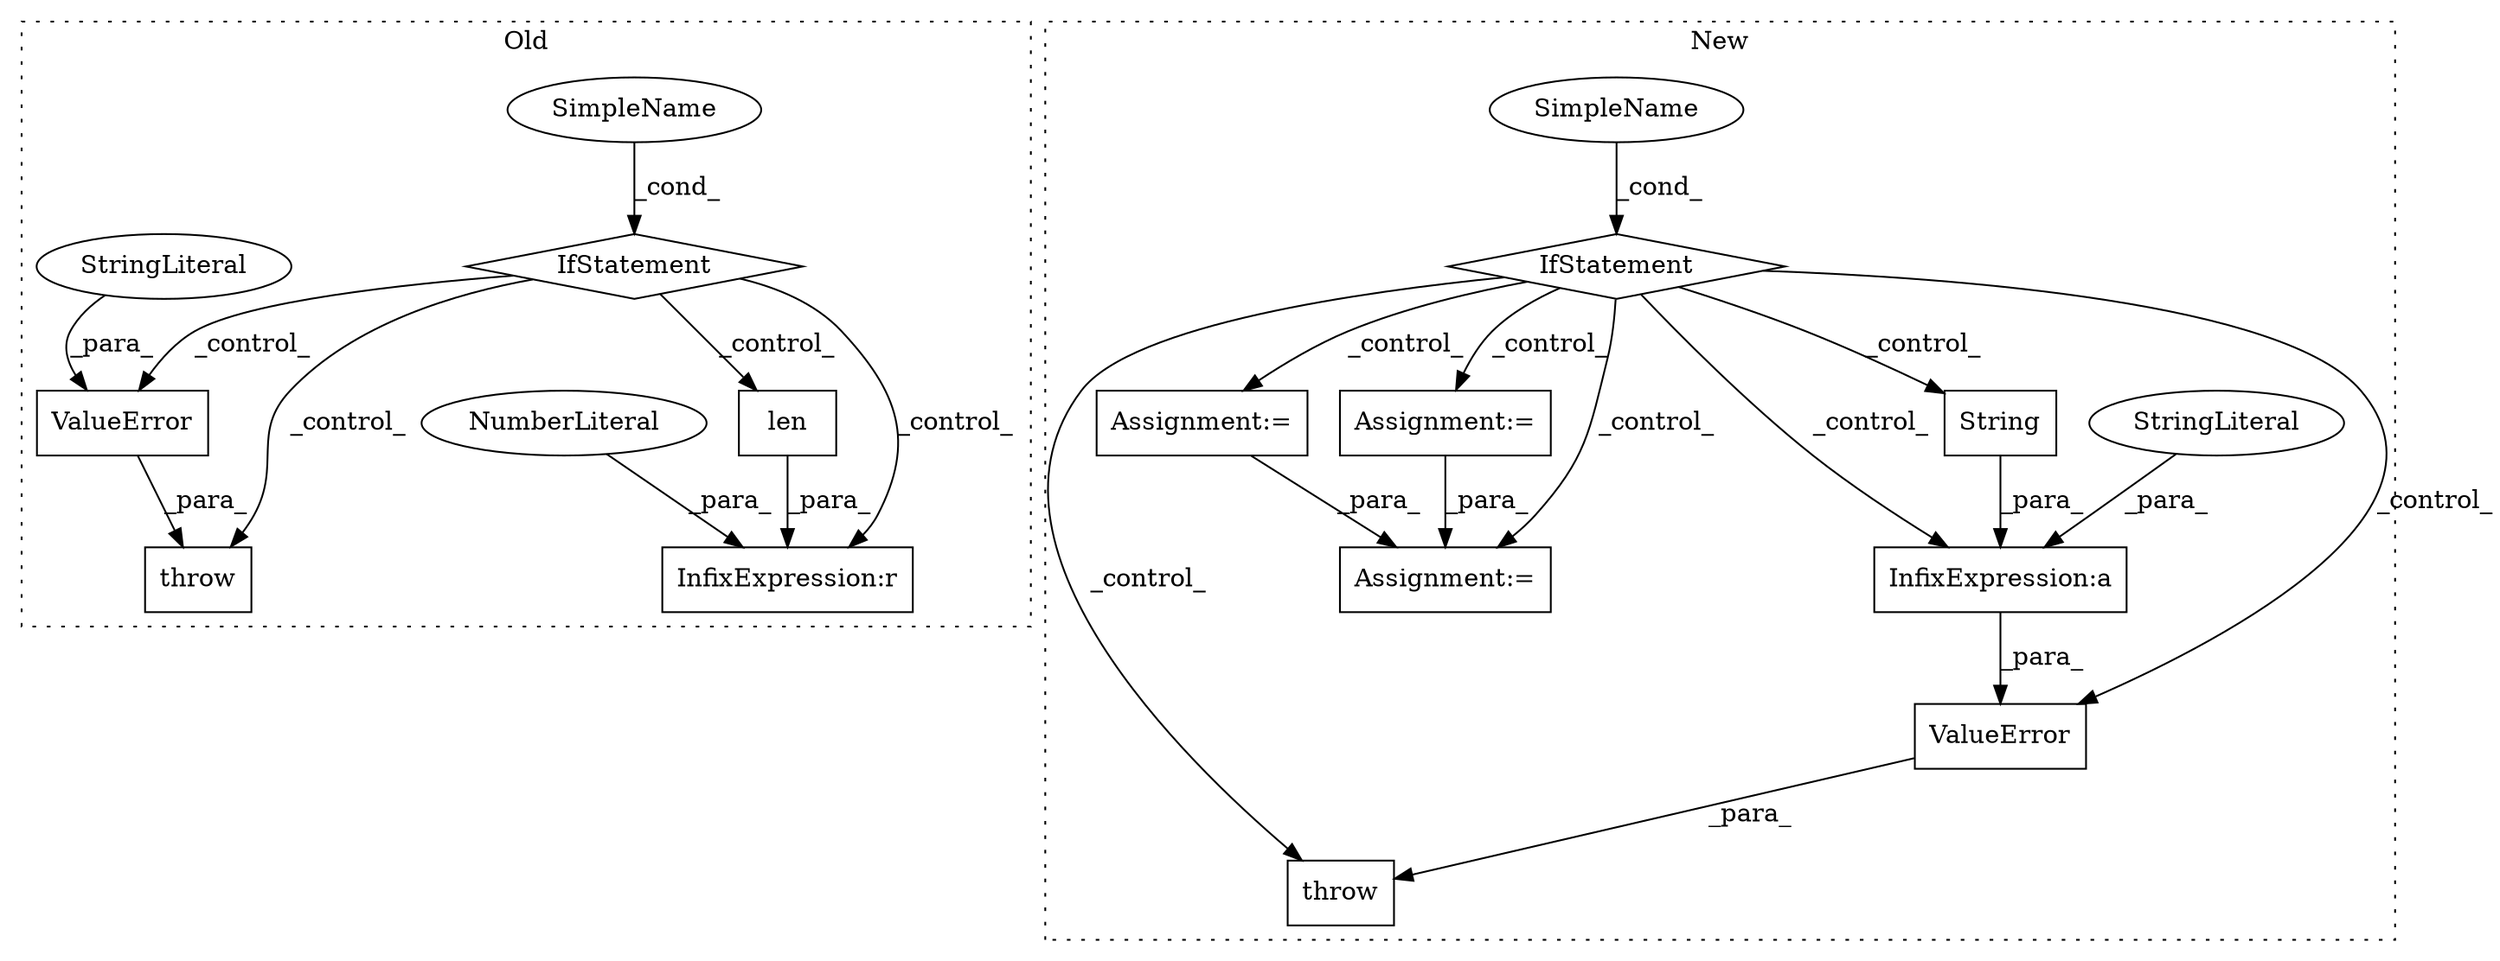 digraph G {
subgraph cluster0 {
1 [label="len" a="32" s="46266,46286" l="4,1" shape="box"];
9 [label="SimpleName" a="42" s="" l="" shape="ellipse"];
10 [label="InfixExpression:r" a="27" s="46287" l="4" shape="box"];
11 [label="IfStatement" a="25" s="46148,46178" l="4,2" shape="diamond"];
12 [label="ValueError" a="32" s="46194,46249" l="11,1" shape="box"];
13 [label="NumberLiteral" a="34" s="46291" l="1" shape="ellipse"];
14 [label="throw" a="53" s="46188" l="6" shape="box"];
17 [label="StringLiteral" a="45" s="46205" l="44" shape="ellipse"];
label = "Old";
style="dotted";
}
subgraph cluster1 {
2 [label="throw" a="53" s="34280" l="6" shape="box"];
3 [label="IfStatement" a="25" s="33795,33826" l="4,2" shape="diamond"];
4 [label="SimpleName" a="42" s="" l="" shape="ellipse"];
5 [label="Assignment:=" a="7" s="34010" l="1" shape="box"];
6 [label="Assignment:=" a="7" s="34097" l="1" shape="box"];
7 [label="ValueError" a="32" s="34286,34584" l="11,1" shape="box"];
8 [label="Assignment:=" a="7" s="34184" l="8" shape="box"];
15 [label="InfixExpression:a" a="27" s="34565" l="3" shape="box"];
16 [label="String" a="32" s="34568,34583" l="7,1" shape="box"];
18 [label="StringLiteral" a="45" s="34297" l="268" shape="ellipse"];
label = "New";
style="dotted";
}
1 -> 10 [label="_para_"];
3 -> 2 [label="_control_"];
3 -> 15 [label="_control_"];
3 -> 5 [label="_control_"];
3 -> 6 [label="_control_"];
3 -> 16 [label="_control_"];
3 -> 7 [label="_control_"];
3 -> 8 [label="_control_"];
4 -> 3 [label="_cond_"];
5 -> 8 [label="_para_"];
6 -> 8 [label="_para_"];
7 -> 2 [label="_para_"];
9 -> 11 [label="_cond_"];
11 -> 12 [label="_control_"];
11 -> 1 [label="_control_"];
11 -> 14 [label="_control_"];
11 -> 10 [label="_control_"];
12 -> 14 [label="_para_"];
13 -> 10 [label="_para_"];
15 -> 7 [label="_para_"];
16 -> 15 [label="_para_"];
17 -> 12 [label="_para_"];
18 -> 15 [label="_para_"];
}